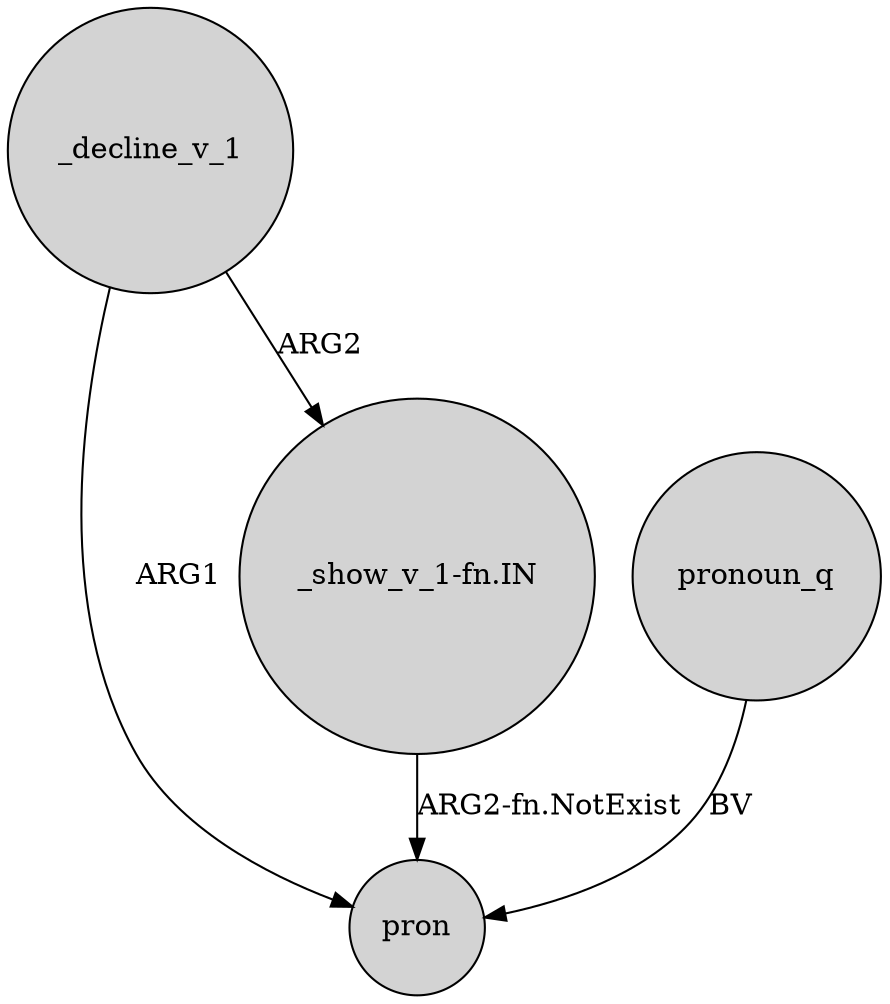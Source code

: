 digraph {
	node [shape=circle style=filled]
	_decline_v_1 -> pron [label=ARG1]
	_decline_v_1 -> "_show_v_1-fn.IN" [label=ARG2]
	"_show_v_1-fn.IN" -> pron [label="ARG2-fn.NotExist"]
	pronoun_q -> pron [label=BV]
}
